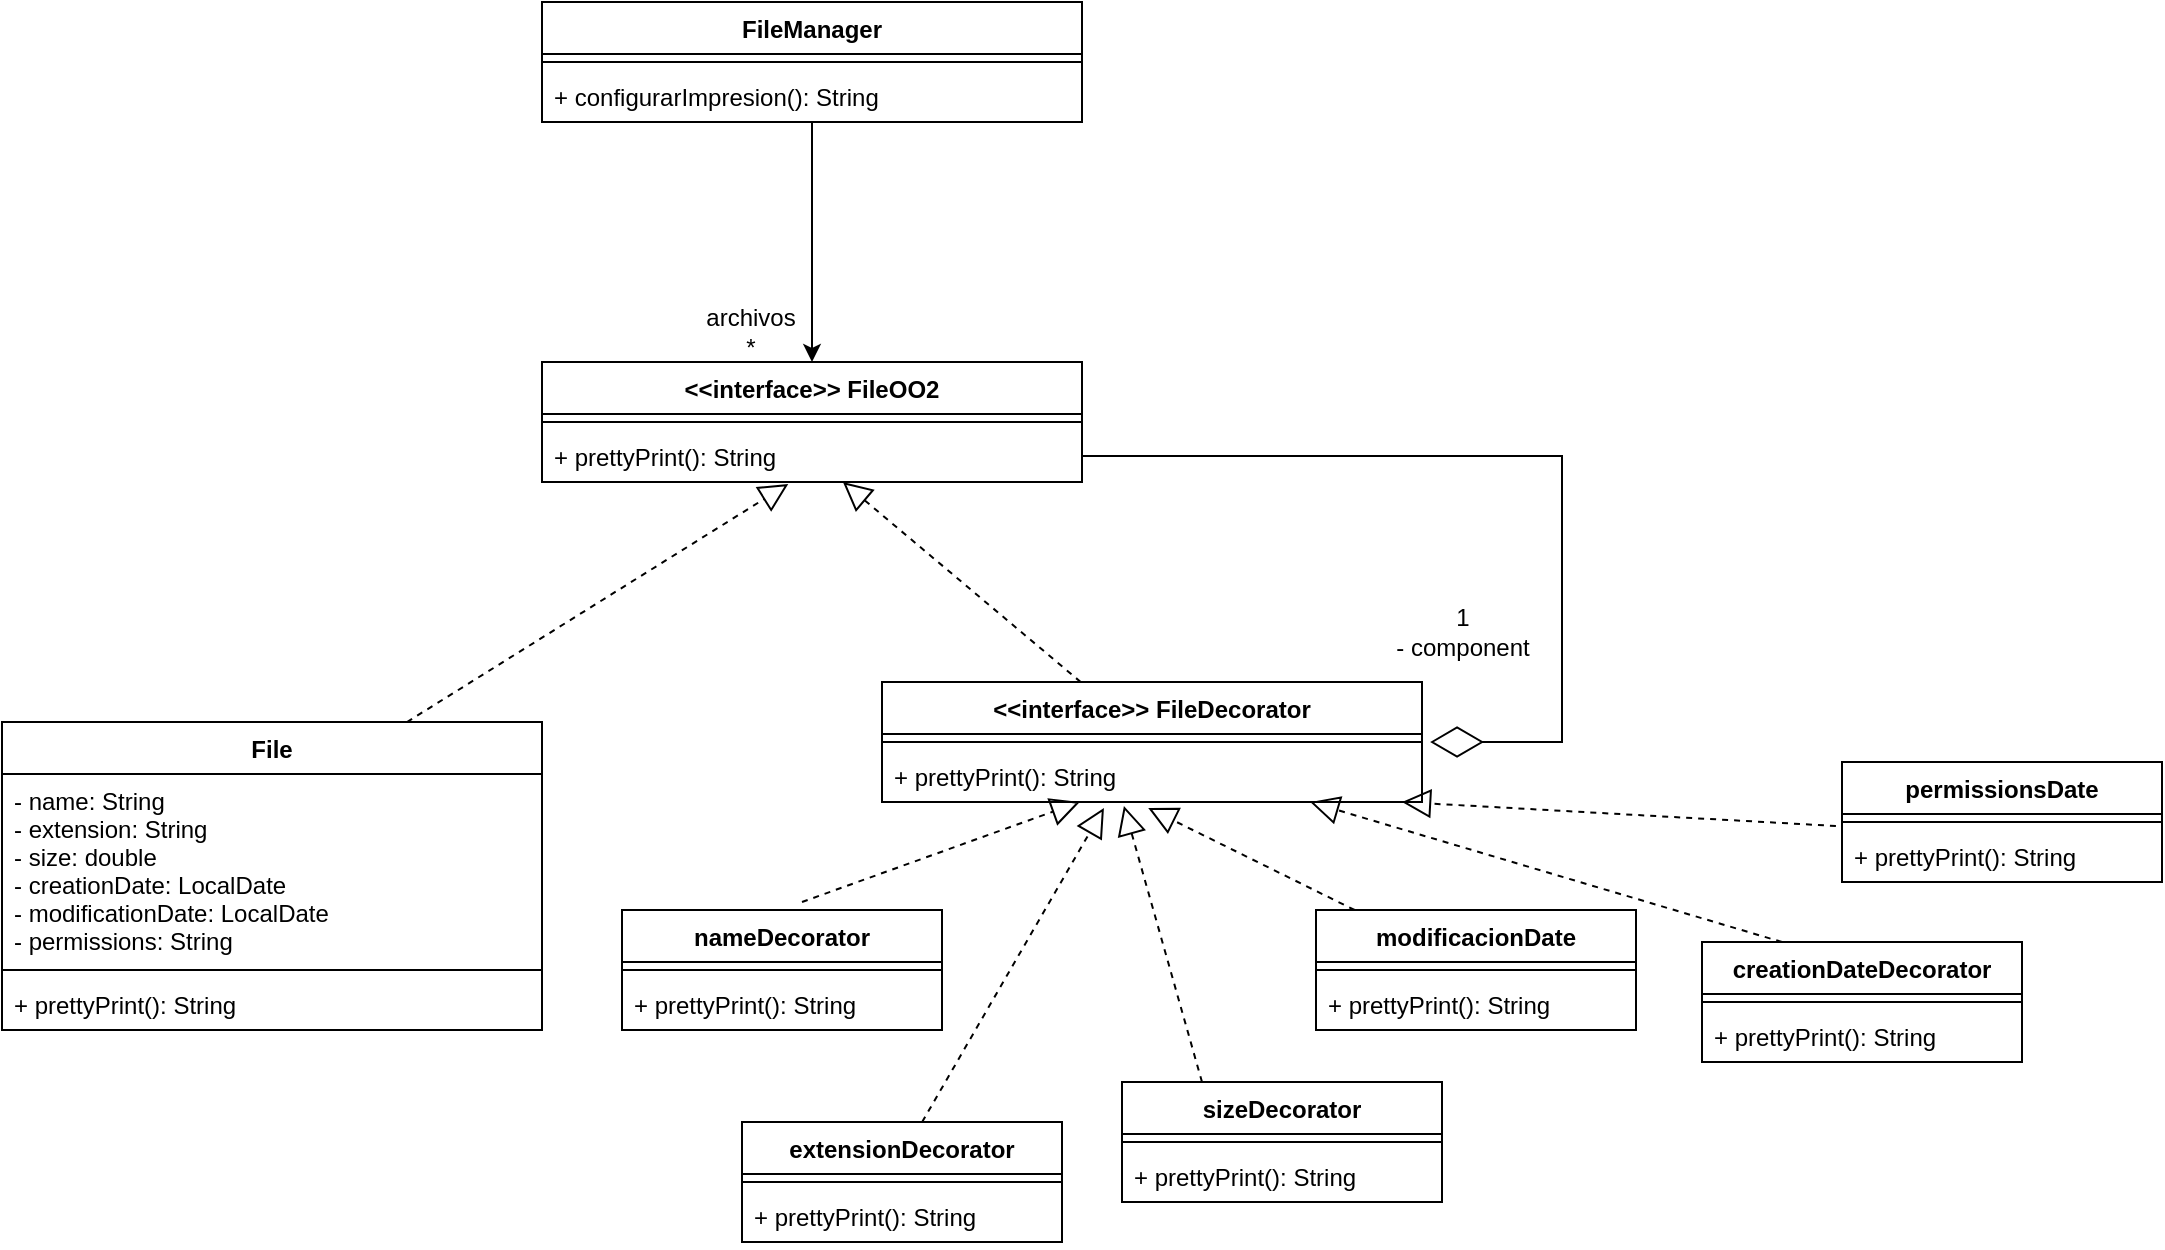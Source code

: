 <mxfile version="17.4.5" type="github">
  <diagram id="l77j4i7QWaRJAyjjo0qU" name="Page-1">
    <mxGraphModel dx="700" dy="752" grid="1" gridSize="10" guides="1" tooltips="1" connect="1" arrows="1" fold="1" page="1" pageScale="1" pageWidth="827" pageHeight="1169" math="0" shadow="0">
      <root>
        <mxCell id="0" />
        <mxCell id="1" parent="0" />
        <mxCell id="SeV-v2TPjP1rSD6XUnYB-1" value="&lt;&lt;interface&gt;&gt; FileOO2" style="swimlane;fontStyle=1;align=center;verticalAlign=top;childLayout=stackLayout;horizontal=1;startSize=26;horizontalStack=0;resizeParent=1;resizeParentMax=0;resizeLast=0;collapsible=1;marginBottom=0;" parent="1" vertex="1">
          <mxGeometry x="280" y="340" width="270" height="60" as="geometry" />
        </mxCell>
        <mxCell id="SeV-v2TPjP1rSD6XUnYB-3" value="" style="line;strokeWidth=1;fillColor=none;align=left;verticalAlign=middle;spacingTop=-1;spacingLeft=3;spacingRight=3;rotatable=0;labelPosition=right;points=[];portConstraint=eastwest;" parent="SeV-v2TPjP1rSD6XUnYB-1" vertex="1">
          <mxGeometry y="26" width="270" height="8" as="geometry" />
        </mxCell>
        <mxCell id="SeV-v2TPjP1rSD6XUnYB-4" value="+ prettyPrint(): String" style="text;strokeColor=none;fillColor=none;align=left;verticalAlign=top;spacingLeft=4;spacingRight=4;overflow=hidden;rotatable=0;points=[[0,0.5],[1,0.5]];portConstraint=eastwest;" parent="SeV-v2TPjP1rSD6XUnYB-1" vertex="1">
          <mxGeometry y="34" width="270" height="26" as="geometry" />
        </mxCell>
        <mxCell id="SeV-v2TPjP1rSD6XUnYB-21" style="edgeStyle=orthogonalEdgeStyle;rounded=0;orthogonalLoop=1;jettySize=auto;html=1;" parent="1" source="SeV-v2TPjP1rSD6XUnYB-5" target="SeV-v2TPjP1rSD6XUnYB-1" edge="1">
          <mxGeometry relative="1" as="geometry" />
        </mxCell>
        <mxCell id="SeV-v2TPjP1rSD6XUnYB-5" value="FileManager" style="swimlane;fontStyle=1;align=center;verticalAlign=top;childLayout=stackLayout;horizontal=1;startSize=26;horizontalStack=0;resizeParent=1;resizeParentMax=0;resizeLast=0;collapsible=1;marginBottom=0;" parent="1" vertex="1">
          <mxGeometry x="280" y="160" width="270" height="60" as="geometry" />
        </mxCell>
        <mxCell id="SeV-v2TPjP1rSD6XUnYB-7" value="" style="line;strokeWidth=1;fillColor=none;align=left;verticalAlign=middle;spacingTop=-1;spacingLeft=3;spacingRight=3;rotatable=0;labelPosition=right;points=[];portConstraint=eastwest;" parent="SeV-v2TPjP1rSD6XUnYB-5" vertex="1">
          <mxGeometry y="26" width="270" height="8" as="geometry" />
        </mxCell>
        <mxCell id="SeV-v2TPjP1rSD6XUnYB-8" value="+ configurarImpresion(): String" style="text;strokeColor=none;fillColor=none;align=left;verticalAlign=top;spacingLeft=4;spacingRight=4;overflow=hidden;rotatable=0;points=[[0,0.5],[1,0.5]];portConstraint=eastwest;" parent="SeV-v2TPjP1rSD6XUnYB-5" vertex="1">
          <mxGeometry y="34" width="270" height="26" as="geometry" />
        </mxCell>
        <mxCell id="SeV-v2TPjP1rSD6XUnYB-9" value="File" style="swimlane;fontStyle=1;align=center;verticalAlign=top;childLayout=stackLayout;horizontal=1;startSize=26;horizontalStack=0;resizeParent=1;resizeParentMax=0;resizeLast=0;collapsible=1;marginBottom=0;" parent="1" vertex="1">
          <mxGeometry x="10" y="520" width="270" height="154" as="geometry" />
        </mxCell>
        <mxCell id="SeV-v2TPjP1rSD6XUnYB-10" value="- name: String&#xa;- extension: String&#xa;- size: double&#xa;- creationDate: LocalDate&#xa;- modificationDate: LocalDate&#xa;- permissions: String" style="text;strokeColor=none;fillColor=none;align=left;verticalAlign=top;spacingLeft=4;spacingRight=4;overflow=hidden;rotatable=0;points=[[0,0.5],[1,0.5]];portConstraint=eastwest;" parent="SeV-v2TPjP1rSD6XUnYB-9" vertex="1">
          <mxGeometry y="26" width="270" height="94" as="geometry" />
        </mxCell>
        <mxCell id="SeV-v2TPjP1rSD6XUnYB-11" value="" style="line;strokeWidth=1;fillColor=none;align=left;verticalAlign=middle;spacingTop=-1;spacingLeft=3;spacingRight=3;rotatable=0;labelPosition=right;points=[];portConstraint=eastwest;" parent="SeV-v2TPjP1rSD6XUnYB-9" vertex="1">
          <mxGeometry y="120" width="270" height="8" as="geometry" />
        </mxCell>
        <mxCell id="SeV-v2TPjP1rSD6XUnYB-12" value="+ prettyPrint(): String" style="text;strokeColor=none;fillColor=none;align=left;verticalAlign=top;spacingLeft=4;spacingRight=4;overflow=hidden;rotatable=0;points=[[0,0.5],[1,0.5]];portConstraint=eastwest;" parent="SeV-v2TPjP1rSD6XUnYB-9" vertex="1">
          <mxGeometry y="128" width="270" height="26" as="geometry" />
        </mxCell>
        <mxCell id="SeV-v2TPjP1rSD6XUnYB-14" value="" style="endArrow=block;dashed=1;endFill=0;endSize=12;html=1;rounded=0;entryX=0.456;entryY=1.038;entryDx=0;entryDy=0;entryPerimeter=0;exitX=0.75;exitY=0;exitDx=0;exitDy=0;" parent="1" source="SeV-v2TPjP1rSD6XUnYB-9" target="SeV-v2TPjP1rSD6XUnYB-4" edge="1">
          <mxGeometry width="160" relative="1" as="geometry">
            <mxPoint x="230" y="510" as="sourcePoint" />
            <mxPoint x="440" y="390" as="targetPoint" />
          </mxGeometry>
        </mxCell>
        <mxCell id="SeV-v2TPjP1rSD6XUnYB-15" value="&lt;&lt;interface&gt;&gt; FileDecorator" style="swimlane;fontStyle=1;align=center;verticalAlign=top;childLayout=stackLayout;horizontal=1;startSize=26;horizontalStack=0;resizeParent=1;resizeParentMax=0;resizeLast=0;collapsible=1;marginBottom=0;" parent="1" vertex="1">
          <mxGeometry x="450" y="500" width="270" height="60" as="geometry" />
        </mxCell>
        <mxCell id="SeV-v2TPjP1rSD6XUnYB-16" value="" style="line;strokeWidth=1;fillColor=none;align=left;verticalAlign=middle;spacingTop=-1;spacingLeft=3;spacingRight=3;rotatable=0;labelPosition=right;points=[];portConstraint=eastwest;" parent="SeV-v2TPjP1rSD6XUnYB-15" vertex="1">
          <mxGeometry y="26" width="270" height="8" as="geometry" />
        </mxCell>
        <mxCell id="SeV-v2TPjP1rSD6XUnYB-17" value="+ prettyPrint(): String" style="text;strokeColor=none;fillColor=none;align=left;verticalAlign=top;spacingLeft=4;spacingRight=4;overflow=hidden;rotatable=0;points=[[0,0.5],[1,0.5]];portConstraint=eastwest;" parent="SeV-v2TPjP1rSD6XUnYB-15" vertex="1">
          <mxGeometry y="34" width="270" height="26" as="geometry" />
        </mxCell>
        <mxCell id="SeV-v2TPjP1rSD6XUnYB-18" value="" style="endArrow=block;dashed=1;endFill=0;endSize=12;html=1;rounded=0;" parent="1" source="SeV-v2TPjP1rSD6XUnYB-15" target="SeV-v2TPjP1rSD6XUnYB-4" edge="1">
          <mxGeometry width="160" relative="1" as="geometry">
            <mxPoint x="222.5" y="530" as="sourcePoint" />
            <mxPoint x="413.12" y="410.988" as="targetPoint" />
          </mxGeometry>
        </mxCell>
        <mxCell id="SeV-v2TPjP1rSD6XUnYB-19" value="" style="endArrow=diamondThin;endFill=0;endSize=24;html=1;rounded=0;entryX=1.015;entryY=-0.154;entryDx=0;entryDy=0;entryPerimeter=0;exitX=1;exitY=0.5;exitDx=0;exitDy=0;" parent="1" source="SeV-v2TPjP1rSD6XUnYB-4" target="SeV-v2TPjP1rSD6XUnYB-17" edge="1">
          <mxGeometry width="160" relative="1" as="geometry">
            <mxPoint x="420" y="390" as="sourcePoint" />
            <mxPoint x="580" y="390" as="targetPoint" />
            <Array as="points">
              <mxPoint x="790" y="387" />
              <mxPoint x="790" y="530" />
            </Array>
          </mxGeometry>
        </mxCell>
        <mxCell id="SeV-v2TPjP1rSD6XUnYB-20" value="&amp;nbsp;1&amp;nbsp;&lt;br&gt;- component" style="text;html=1;align=center;verticalAlign=middle;resizable=0;points=[];autosize=1;strokeColor=none;fillColor=none;" parent="1" vertex="1">
          <mxGeometry x="700" y="460" width="80" height="30" as="geometry" />
        </mxCell>
        <mxCell id="SeV-v2TPjP1rSD6XUnYB-22" value="archivos&lt;br&gt;*" style="text;html=1;align=center;verticalAlign=middle;resizable=0;points=[];autosize=1;strokeColor=none;fillColor=none;" parent="1" vertex="1">
          <mxGeometry x="354" y="310" width="60" height="30" as="geometry" />
        </mxCell>
        <mxCell id="SeV-v2TPjP1rSD6XUnYB-23" value="nameDecorator" style="swimlane;fontStyle=1;align=center;verticalAlign=top;childLayout=stackLayout;horizontal=1;startSize=26;horizontalStack=0;resizeParent=1;resizeParentMax=0;resizeLast=0;collapsible=1;marginBottom=0;" parent="1" vertex="1">
          <mxGeometry x="320" y="614" width="160" height="60" as="geometry" />
        </mxCell>
        <mxCell id="SeV-v2TPjP1rSD6XUnYB-25" value="" style="line;strokeWidth=1;fillColor=none;align=left;verticalAlign=middle;spacingTop=-1;spacingLeft=3;spacingRight=3;rotatable=0;labelPosition=right;points=[];portConstraint=eastwest;" parent="SeV-v2TPjP1rSD6XUnYB-23" vertex="1">
          <mxGeometry y="26" width="160" height="8" as="geometry" />
        </mxCell>
        <mxCell id="SeV-v2TPjP1rSD6XUnYB-26" value="+ prettyPrint(): String" style="text;strokeColor=none;fillColor=none;align=left;verticalAlign=top;spacingLeft=4;spacingRight=4;overflow=hidden;rotatable=0;points=[[0,0.5],[1,0.5]];portConstraint=eastwest;" parent="SeV-v2TPjP1rSD6XUnYB-23" vertex="1">
          <mxGeometry y="34" width="160" height="26" as="geometry" />
        </mxCell>
        <mxCell id="SeV-v2TPjP1rSD6XUnYB-27" value="extensionDecorator" style="swimlane;fontStyle=1;align=center;verticalAlign=top;childLayout=stackLayout;horizontal=1;startSize=26;horizontalStack=0;resizeParent=1;resizeParentMax=0;resizeLast=0;collapsible=1;marginBottom=0;" parent="1" vertex="1">
          <mxGeometry x="380" y="720" width="160" height="60" as="geometry" />
        </mxCell>
        <mxCell id="SeV-v2TPjP1rSD6XUnYB-28" value="" style="line;strokeWidth=1;fillColor=none;align=left;verticalAlign=middle;spacingTop=-1;spacingLeft=3;spacingRight=3;rotatable=0;labelPosition=right;points=[];portConstraint=eastwest;" parent="SeV-v2TPjP1rSD6XUnYB-27" vertex="1">
          <mxGeometry y="26" width="160" height="8" as="geometry" />
        </mxCell>
        <mxCell id="SeV-v2TPjP1rSD6XUnYB-29" value="+ prettyPrint(): String" style="text;strokeColor=none;fillColor=none;align=left;verticalAlign=top;spacingLeft=4;spacingRight=4;overflow=hidden;rotatable=0;points=[[0,0.5],[1,0.5]];portConstraint=eastwest;" parent="SeV-v2TPjP1rSD6XUnYB-27" vertex="1">
          <mxGeometry y="34" width="160" height="26" as="geometry" />
        </mxCell>
        <mxCell id="SeV-v2TPjP1rSD6XUnYB-30" value="sizeDecorator" style="swimlane;fontStyle=1;align=center;verticalAlign=top;childLayout=stackLayout;horizontal=1;startSize=26;horizontalStack=0;resizeParent=1;resizeParentMax=0;resizeLast=0;collapsible=1;marginBottom=0;" parent="1" vertex="1">
          <mxGeometry x="570" y="700" width="160" height="60" as="geometry" />
        </mxCell>
        <mxCell id="SeV-v2TPjP1rSD6XUnYB-31" value="" style="line;strokeWidth=1;fillColor=none;align=left;verticalAlign=middle;spacingTop=-1;spacingLeft=3;spacingRight=3;rotatable=0;labelPosition=right;points=[];portConstraint=eastwest;" parent="SeV-v2TPjP1rSD6XUnYB-30" vertex="1">
          <mxGeometry y="26" width="160" height="8" as="geometry" />
        </mxCell>
        <mxCell id="SeV-v2TPjP1rSD6XUnYB-32" value="+ prettyPrint(): String" style="text;strokeColor=none;fillColor=none;align=left;verticalAlign=top;spacingLeft=4;spacingRight=4;overflow=hidden;rotatable=0;points=[[0,0.5],[1,0.5]];portConstraint=eastwest;" parent="SeV-v2TPjP1rSD6XUnYB-30" vertex="1">
          <mxGeometry y="34" width="160" height="26" as="geometry" />
        </mxCell>
        <mxCell id="SeV-v2TPjP1rSD6XUnYB-33" value="creationDateDecorator" style="swimlane;fontStyle=1;align=center;verticalAlign=top;childLayout=stackLayout;horizontal=1;startSize=26;horizontalStack=0;resizeParent=1;resizeParentMax=0;resizeLast=0;collapsible=1;marginBottom=0;" parent="1" vertex="1">
          <mxGeometry x="860" y="630" width="160" height="60" as="geometry" />
        </mxCell>
        <mxCell id="SeV-v2TPjP1rSD6XUnYB-34" value="" style="line;strokeWidth=1;fillColor=none;align=left;verticalAlign=middle;spacingTop=-1;spacingLeft=3;spacingRight=3;rotatable=0;labelPosition=right;points=[];portConstraint=eastwest;" parent="SeV-v2TPjP1rSD6XUnYB-33" vertex="1">
          <mxGeometry y="26" width="160" height="8" as="geometry" />
        </mxCell>
        <mxCell id="SeV-v2TPjP1rSD6XUnYB-35" value="+ prettyPrint(): String" style="text;strokeColor=none;fillColor=none;align=left;verticalAlign=top;spacingLeft=4;spacingRight=4;overflow=hidden;rotatable=0;points=[[0,0.5],[1,0.5]];portConstraint=eastwest;" parent="SeV-v2TPjP1rSD6XUnYB-33" vertex="1">
          <mxGeometry y="34" width="160" height="26" as="geometry" />
        </mxCell>
        <mxCell id="SeV-v2TPjP1rSD6XUnYB-36" value="modificacionDate" style="swimlane;fontStyle=1;align=center;verticalAlign=top;childLayout=stackLayout;horizontal=1;startSize=26;horizontalStack=0;resizeParent=1;resizeParentMax=0;resizeLast=0;collapsible=1;marginBottom=0;" parent="1" vertex="1">
          <mxGeometry x="667" y="614" width="160" height="60" as="geometry" />
        </mxCell>
        <mxCell id="SeV-v2TPjP1rSD6XUnYB-37" value="" style="line;strokeWidth=1;fillColor=none;align=left;verticalAlign=middle;spacingTop=-1;spacingLeft=3;spacingRight=3;rotatable=0;labelPosition=right;points=[];portConstraint=eastwest;" parent="SeV-v2TPjP1rSD6XUnYB-36" vertex="1">
          <mxGeometry y="26" width="160" height="8" as="geometry" />
        </mxCell>
        <mxCell id="SeV-v2TPjP1rSD6XUnYB-38" value="+ prettyPrint(): String" style="text;strokeColor=none;fillColor=none;align=left;verticalAlign=top;spacingLeft=4;spacingRight=4;overflow=hidden;rotatable=0;points=[[0,0.5],[1,0.5]];portConstraint=eastwest;" parent="SeV-v2TPjP1rSD6XUnYB-36" vertex="1">
          <mxGeometry y="34" width="160" height="26" as="geometry" />
        </mxCell>
        <mxCell id="SeV-v2TPjP1rSD6XUnYB-39" value="permissionsDate" style="swimlane;fontStyle=1;align=center;verticalAlign=top;childLayout=stackLayout;horizontal=1;startSize=26;horizontalStack=0;resizeParent=1;resizeParentMax=0;resizeLast=0;collapsible=1;marginBottom=0;" parent="1" vertex="1">
          <mxGeometry x="930" y="540" width="160" height="60" as="geometry" />
        </mxCell>
        <mxCell id="SeV-v2TPjP1rSD6XUnYB-40" value="" style="line;strokeWidth=1;fillColor=none;align=left;verticalAlign=middle;spacingTop=-1;spacingLeft=3;spacingRight=3;rotatable=0;labelPosition=right;points=[];portConstraint=eastwest;" parent="SeV-v2TPjP1rSD6XUnYB-39" vertex="1">
          <mxGeometry y="26" width="160" height="8" as="geometry" />
        </mxCell>
        <mxCell id="SeV-v2TPjP1rSD6XUnYB-41" value="+ prettyPrint(): String" style="text;strokeColor=none;fillColor=none;align=left;verticalAlign=top;spacingLeft=4;spacingRight=4;overflow=hidden;rotatable=0;points=[[0,0.5],[1,0.5]];portConstraint=eastwest;" parent="SeV-v2TPjP1rSD6XUnYB-39" vertex="1">
          <mxGeometry y="34" width="160" height="26" as="geometry" />
        </mxCell>
        <mxCell id="SeV-v2TPjP1rSD6XUnYB-42" value="" style="endArrow=block;dashed=1;endFill=0;endSize=12;html=1;rounded=0;" parent="1" target="SeV-v2TPjP1rSD6XUnYB-17" edge="1">
          <mxGeometry width="160" relative="1" as="geometry">
            <mxPoint x="410" y="610" as="sourcePoint" />
            <mxPoint x="413.12" y="410.988" as="targetPoint" />
          </mxGeometry>
        </mxCell>
        <mxCell id="SeV-v2TPjP1rSD6XUnYB-43" value="" style="endArrow=block;dashed=1;endFill=0;endSize=12;html=1;rounded=0;exitX=0.563;exitY=0;exitDx=0;exitDy=0;exitPerimeter=0;entryX=0.411;entryY=1.115;entryDx=0;entryDy=0;entryPerimeter=0;" parent="1" source="SeV-v2TPjP1rSD6XUnYB-27" target="SeV-v2TPjP1rSD6XUnYB-17" edge="1">
          <mxGeometry width="160" relative="1" as="geometry">
            <mxPoint x="420" y="620" as="sourcePoint" />
            <mxPoint x="550" y="560" as="targetPoint" />
          </mxGeometry>
        </mxCell>
        <mxCell id="SeV-v2TPjP1rSD6XUnYB-44" value="" style="endArrow=block;dashed=1;endFill=0;endSize=12;html=1;rounded=0;exitX=0.25;exitY=0;exitDx=0;exitDy=0;entryX=0.448;entryY=1.077;entryDx=0;entryDy=0;entryPerimeter=0;" parent="1" source="SeV-v2TPjP1rSD6XUnYB-30" target="SeV-v2TPjP1rSD6XUnYB-17" edge="1">
          <mxGeometry width="160" relative="1" as="geometry">
            <mxPoint x="480.08" y="730" as="sourcePoint" />
            <mxPoint x="572.05" y="574.004" as="targetPoint" />
          </mxGeometry>
        </mxCell>
        <mxCell id="SeV-v2TPjP1rSD6XUnYB-45" value="" style="endArrow=block;dashed=1;endFill=0;endSize=12;html=1;rounded=0;entryX=0.493;entryY=1.115;entryDx=0;entryDy=0;entryPerimeter=0;" parent="1" source="SeV-v2TPjP1rSD6XUnYB-36" target="SeV-v2TPjP1rSD6XUnYB-17" edge="1">
          <mxGeometry width="160" relative="1" as="geometry">
            <mxPoint x="480.08" y="730" as="sourcePoint" />
            <mxPoint x="570.97" y="572.99" as="targetPoint" />
          </mxGeometry>
        </mxCell>
        <mxCell id="SeV-v2TPjP1rSD6XUnYB-46" value="" style="endArrow=block;dashed=1;endFill=0;endSize=12;html=1;rounded=0;entryX=0.793;entryY=1;entryDx=0;entryDy=0;entryPerimeter=0;exitX=0.25;exitY=0;exitDx=0;exitDy=0;" parent="1" source="SeV-v2TPjP1rSD6XUnYB-33" target="SeV-v2TPjP1rSD6XUnYB-17" edge="1">
          <mxGeometry width="160" relative="1" as="geometry">
            <mxPoint x="696.307" y="624" as="sourcePoint" />
            <mxPoint x="593.11" y="572.99" as="targetPoint" />
          </mxGeometry>
        </mxCell>
        <mxCell id="SeV-v2TPjP1rSD6XUnYB-47" value="" style="endArrow=block;dashed=1;endFill=0;endSize=12;html=1;rounded=0;exitX=-0.019;exitY=-0.077;exitDx=0;exitDy=0;exitPerimeter=0;" parent="1" source="SeV-v2TPjP1rSD6XUnYB-41" edge="1">
          <mxGeometry width="160" relative="1" as="geometry">
            <mxPoint x="910" y="640" as="sourcePoint" />
            <mxPoint x="710" y="560" as="targetPoint" />
          </mxGeometry>
        </mxCell>
      </root>
    </mxGraphModel>
  </diagram>
</mxfile>
